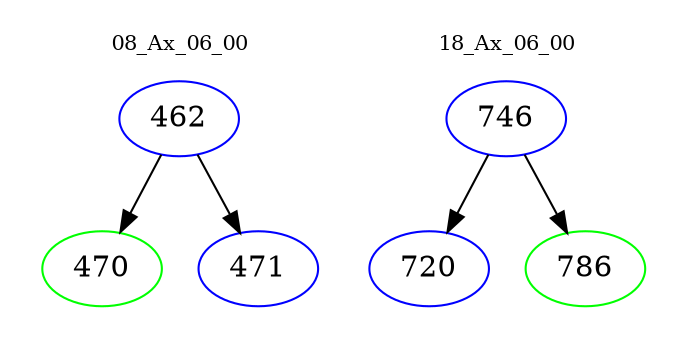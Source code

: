 digraph{
subgraph cluster_0 {
color = white
label = "08_Ax_06_00";
fontsize=10;
T0_462 [label="462", color="blue"]
T0_462 -> T0_470 [color="black"]
T0_470 [label="470", color="green"]
T0_462 -> T0_471 [color="black"]
T0_471 [label="471", color="blue"]
}
subgraph cluster_1 {
color = white
label = "18_Ax_06_00";
fontsize=10;
T1_746 [label="746", color="blue"]
T1_746 -> T1_720 [color="black"]
T1_720 [label="720", color="blue"]
T1_746 -> T1_786 [color="black"]
T1_786 [label="786", color="green"]
}
}
